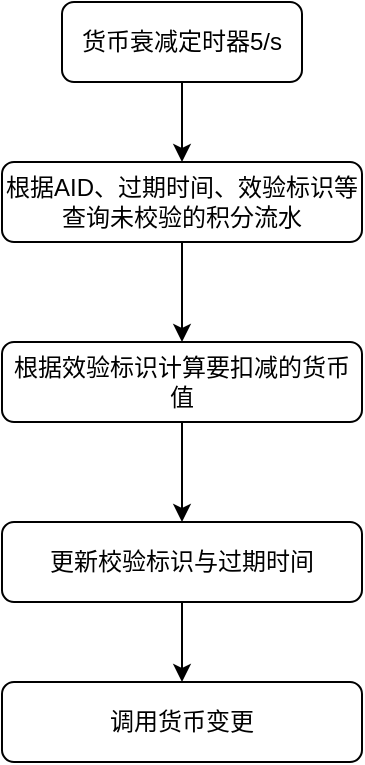 <mxfile version="17.4.6" type="github">
  <diagram id="C5RBs43oDa-KdzZeNtuy" name="Page-1">
    <mxGraphModel dx="1422" dy="706" grid="1" gridSize="10" guides="1" tooltips="1" connect="1" arrows="1" fold="1" page="1" pageScale="1" pageWidth="827" pageHeight="1169" math="0" shadow="0">
      <root>
        <mxCell id="WIyWlLk6GJQsqaUBKTNV-0" />
        <mxCell id="WIyWlLk6GJQsqaUBKTNV-1" parent="WIyWlLk6GJQsqaUBKTNV-0" />
        <mxCell id="Qd3eeIAx_LomI3crYnbU-1" value="" style="edgeStyle=orthogonalEdgeStyle;rounded=0;orthogonalLoop=1;jettySize=auto;html=1;" edge="1" parent="WIyWlLk6GJQsqaUBKTNV-1" source="WIyWlLk6GJQsqaUBKTNV-3">
          <mxGeometry relative="1" as="geometry">
            <mxPoint x="220" y="170" as="targetPoint" />
          </mxGeometry>
        </mxCell>
        <mxCell id="WIyWlLk6GJQsqaUBKTNV-3" value="货币衰减定时器5/s" style="rounded=1;whiteSpace=wrap;html=1;fontSize=12;glass=0;strokeWidth=1;shadow=0;" parent="WIyWlLk6GJQsqaUBKTNV-1" vertex="1">
          <mxGeometry x="160" y="90" width="120" height="40" as="geometry" />
        </mxCell>
        <mxCell id="JacLNW7cdlskNSRYYO2C-4" value="" style="edgeStyle=orthogonalEdgeStyle;rounded=0;orthogonalLoop=1;jettySize=auto;html=1;" edge="1" parent="WIyWlLk6GJQsqaUBKTNV-1" source="JacLNW7cdlskNSRYYO2C-0" target="JacLNW7cdlskNSRYYO2C-1">
          <mxGeometry relative="1" as="geometry" />
        </mxCell>
        <mxCell id="JacLNW7cdlskNSRYYO2C-0" value="根据AID、过期时间、效验标识等查询未校验的积分流水" style="rounded=1;whiteSpace=wrap;html=1;fontSize=12;glass=0;strokeWidth=1;shadow=0;" vertex="1" parent="WIyWlLk6GJQsqaUBKTNV-1">
          <mxGeometry x="130" y="170" width="180" height="40" as="geometry" />
        </mxCell>
        <mxCell id="JacLNW7cdlskNSRYYO2C-5" value="" style="edgeStyle=orthogonalEdgeStyle;rounded=0;orthogonalLoop=1;jettySize=auto;html=1;" edge="1" parent="WIyWlLk6GJQsqaUBKTNV-1" source="JacLNW7cdlskNSRYYO2C-1" target="JacLNW7cdlskNSRYYO2C-2">
          <mxGeometry relative="1" as="geometry" />
        </mxCell>
        <mxCell id="JacLNW7cdlskNSRYYO2C-1" value="根据效验标识计算要扣减的货币值" style="rounded=1;whiteSpace=wrap;html=1;fontSize=12;glass=0;strokeWidth=1;shadow=0;" vertex="1" parent="WIyWlLk6GJQsqaUBKTNV-1">
          <mxGeometry x="130" y="260" width="180" height="40" as="geometry" />
        </mxCell>
        <mxCell id="JacLNW7cdlskNSRYYO2C-6" value="" style="edgeStyle=orthogonalEdgeStyle;rounded=0;orthogonalLoop=1;jettySize=auto;html=1;" edge="1" parent="WIyWlLk6GJQsqaUBKTNV-1" source="JacLNW7cdlskNSRYYO2C-2" target="JacLNW7cdlskNSRYYO2C-3">
          <mxGeometry relative="1" as="geometry" />
        </mxCell>
        <mxCell id="JacLNW7cdlskNSRYYO2C-2" value="更新校验标识与过期时间" style="rounded=1;whiteSpace=wrap;html=1;fontSize=12;glass=0;strokeWidth=1;shadow=0;" vertex="1" parent="WIyWlLk6GJQsqaUBKTNV-1">
          <mxGeometry x="130" y="350" width="180" height="40" as="geometry" />
        </mxCell>
        <mxCell id="JacLNW7cdlskNSRYYO2C-3" value="调用货币变更" style="rounded=1;whiteSpace=wrap;html=1;fontSize=12;glass=0;strokeWidth=1;shadow=0;" vertex="1" parent="WIyWlLk6GJQsqaUBKTNV-1">
          <mxGeometry x="130" y="430" width="180" height="40" as="geometry" />
        </mxCell>
      </root>
    </mxGraphModel>
  </diagram>
</mxfile>
